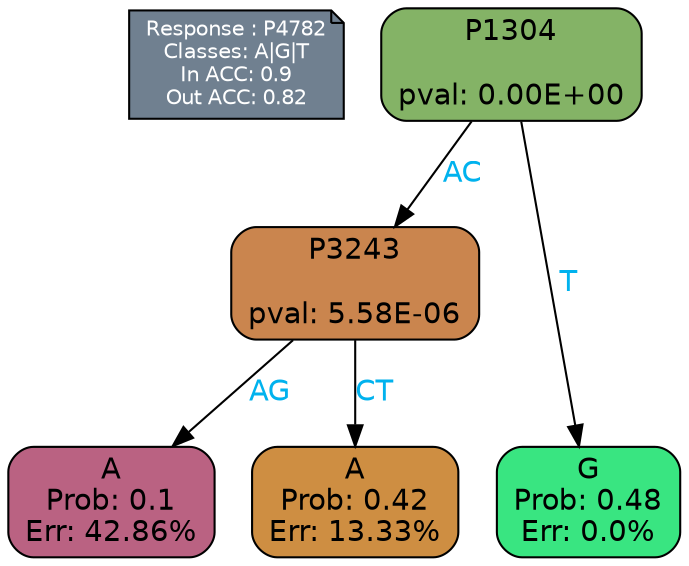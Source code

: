 digraph Tree {
node [shape=box, style="filled, rounded", color="black", fontname=helvetica] ;
graph [ranksep=equally, splines=polylines, bgcolor=transparent, dpi=600] ;
edge [fontname=helvetica] ;
LEGEND [label="Response : P4782
Classes: A|G|T
In ACC: 0.9
Out ACC: 0.82
",shape=note,align=left,style=filled,fillcolor="slategray",fontcolor="white",fontsize=10];1 [label="P1304

pval: 0.00E+00", fillcolor="#84b366"] ;
2 [label="P3243

pval: 5.58E-06", fillcolor="#ca854e"] ;
3 [label="A
Prob: 0.1
Err: 42.86%", fillcolor="#ba6282"] ;
4 [label="A
Prob: 0.42
Err: 13.33%", fillcolor="#ce8e42"] ;
5 [label="G
Prob: 0.48
Err: 0.0%", fillcolor="#39e581"] ;
1 -> 2 [label="AC",fontcolor=deepskyblue2] ;
1 -> 5 [label="T",fontcolor=deepskyblue2] ;
2 -> 3 [label="AG",fontcolor=deepskyblue2] ;
2 -> 4 [label="CT",fontcolor=deepskyblue2] ;
{rank = same; 3;4;5;}{rank = same; LEGEND;1;}}